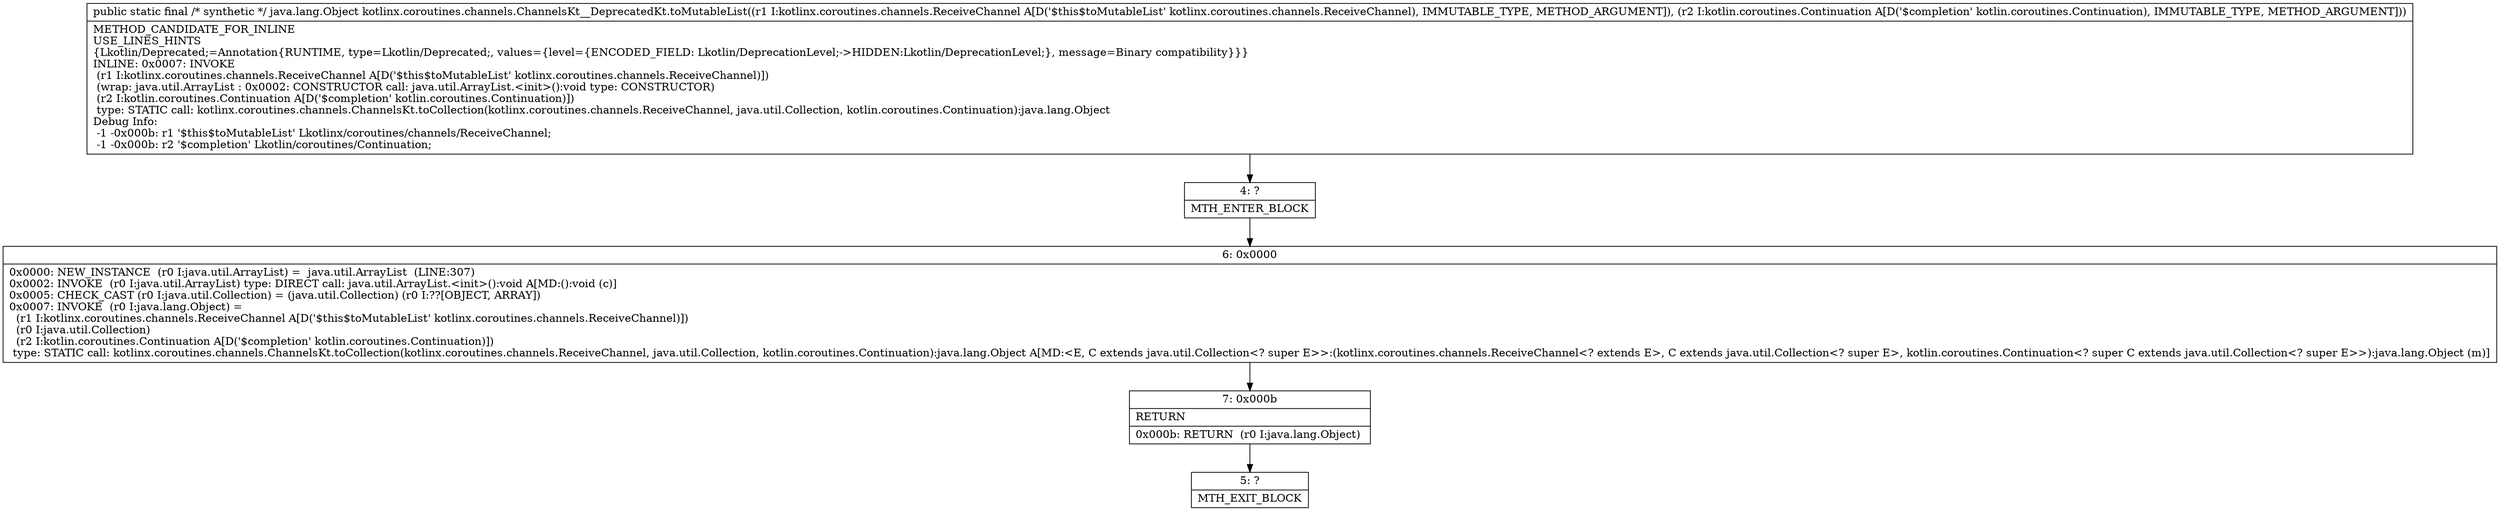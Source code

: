 digraph "CFG forkotlinx.coroutines.channels.ChannelsKt__DeprecatedKt.toMutableList(Lkotlinx\/coroutines\/channels\/ReceiveChannel;Lkotlin\/coroutines\/Continuation;)Ljava\/lang\/Object;" {
Node_4 [shape=record,label="{4\:\ ?|MTH_ENTER_BLOCK\l}"];
Node_6 [shape=record,label="{6\:\ 0x0000|0x0000: NEW_INSTANCE  (r0 I:java.util.ArrayList) =  java.util.ArrayList  (LINE:307)\l0x0002: INVOKE  (r0 I:java.util.ArrayList) type: DIRECT call: java.util.ArrayList.\<init\>():void A[MD:():void (c)]\l0x0005: CHECK_CAST (r0 I:java.util.Collection) = (java.util.Collection) (r0 I:??[OBJECT, ARRAY]) \l0x0007: INVOKE  (r0 I:java.lang.Object) = \l  (r1 I:kotlinx.coroutines.channels.ReceiveChannel A[D('$this$toMutableList' kotlinx.coroutines.channels.ReceiveChannel)])\l  (r0 I:java.util.Collection)\l  (r2 I:kotlin.coroutines.Continuation A[D('$completion' kotlin.coroutines.Continuation)])\l type: STATIC call: kotlinx.coroutines.channels.ChannelsKt.toCollection(kotlinx.coroutines.channels.ReceiveChannel, java.util.Collection, kotlin.coroutines.Continuation):java.lang.Object A[MD:\<E, C extends java.util.Collection\<? super E\>\>:(kotlinx.coroutines.channels.ReceiveChannel\<? extends E\>, C extends java.util.Collection\<? super E\>, kotlin.coroutines.Continuation\<? super C extends java.util.Collection\<? super E\>\>):java.lang.Object (m)]\l}"];
Node_7 [shape=record,label="{7\:\ 0x000b|RETURN\l|0x000b: RETURN  (r0 I:java.lang.Object) \l}"];
Node_5 [shape=record,label="{5\:\ ?|MTH_EXIT_BLOCK\l}"];
MethodNode[shape=record,label="{public static final \/* synthetic *\/ java.lang.Object kotlinx.coroutines.channels.ChannelsKt__DeprecatedKt.toMutableList((r1 I:kotlinx.coroutines.channels.ReceiveChannel A[D('$this$toMutableList' kotlinx.coroutines.channels.ReceiveChannel), IMMUTABLE_TYPE, METHOD_ARGUMENT]), (r2 I:kotlin.coroutines.Continuation A[D('$completion' kotlin.coroutines.Continuation), IMMUTABLE_TYPE, METHOD_ARGUMENT]))  | METHOD_CANDIDATE_FOR_INLINE\lUSE_LINES_HINTS\l\{Lkotlin\/Deprecated;=Annotation\{RUNTIME, type=Lkotlin\/Deprecated;, values=\{level=\{ENCODED_FIELD: Lkotlin\/DeprecationLevel;\-\>HIDDEN:Lkotlin\/DeprecationLevel;\}, message=Binary compatibility\}\}\}\lINLINE: 0x0007: INVOKE  \l  (r1 I:kotlinx.coroutines.channels.ReceiveChannel A[D('$this$toMutableList' kotlinx.coroutines.channels.ReceiveChannel)])\l  (wrap: java.util.ArrayList : 0x0002: CONSTRUCTOR   call: java.util.ArrayList.\<init\>():void type: CONSTRUCTOR)\l  (r2 I:kotlin.coroutines.Continuation A[D('$completion' kotlin.coroutines.Continuation)])\l type: STATIC call: kotlinx.coroutines.channels.ChannelsKt.toCollection(kotlinx.coroutines.channels.ReceiveChannel, java.util.Collection, kotlin.coroutines.Continuation):java.lang.Object\lDebug Info:\l  \-1 \-0x000b: r1 '$this$toMutableList' Lkotlinx\/coroutines\/channels\/ReceiveChannel;\l  \-1 \-0x000b: r2 '$completion' Lkotlin\/coroutines\/Continuation;\l}"];
MethodNode -> Node_4;Node_4 -> Node_6;
Node_6 -> Node_7;
Node_7 -> Node_5;
}

